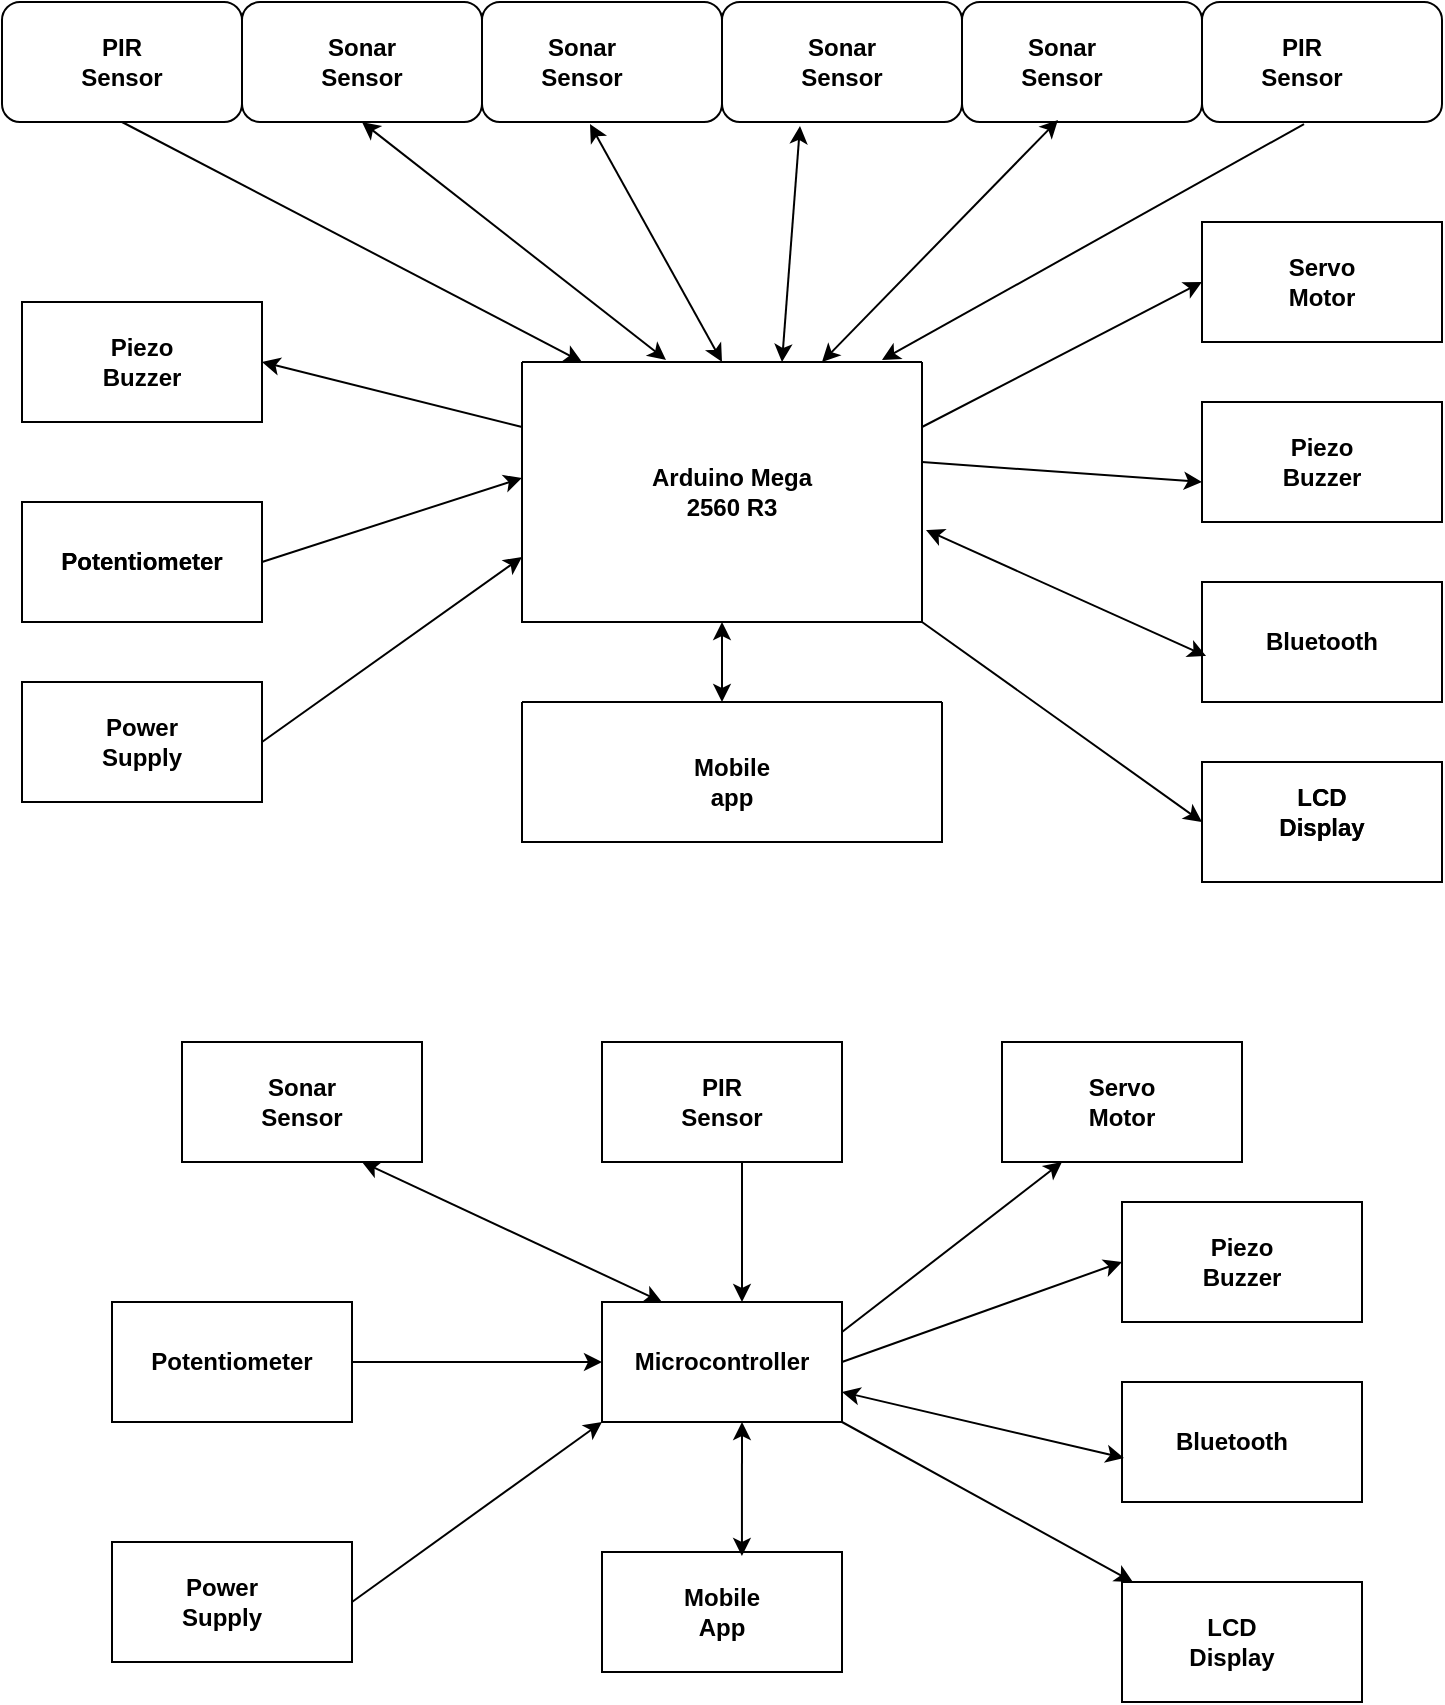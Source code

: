 <mxfile version="20.7.4" type="device"><diagram id="k-EByhBequ7tgFAkjZEL" name="Page-1"><mxGraphModel dx="880" dy="452" grid="0" gridSize="10" guides="1" tooltips="1" connect="1" arrows="1" fold="1" page="1" pageScale="1" pageWidth="850" pageHeight="1100" math="0" shadow="0"><root><mxCell id="0"/><mxCell id="1" parent="0"/><mxCell id="sbV-CykQ0WSTy1MQbW9M-1" value="" style="rounded=1;whiteSpace=wrap;html=1;" parent="1" vertex="1"><mxGeometry x="60" y="180" width="120" height="60" as="geometry"/></mxCell><mxCell id="sbV-CykQ0WSTy1MQbW9M-2" value="" style="rounded=1;whiteSpace=wrap;html=1;" parent="1" vertex="1"><mxGeometry x="180" y="180" width="120" height="60" as="geometry"/></mxCell><mxCell id="sbV-CykQ0WSTy1MQbW9M-3" value="" style="rounded=1;whiteSpace=wrap;html=1;" parent="1" vertex="1"><mxGeometry x="300" y="180" width="120" height="60" as="geometry"/></mxCell><mxCell id="sbV-CykQ0WSTy1MQbW9M-4" value="" style="rounded=1;whiteSpace=wrap;html=1;" parent="1" vertex="1"><mxGeometry x="540" y="180" width="120" height="60" as="geometry"/></mxCell><mxCell id="sbV-CykQ0WSTy1MQbW9M-5" value="" style="rounded=1;whiteSpace=wrap;html=1;" parent="1" vertex="1"><mxGeometry x="660" y="180" width="120" height="60" as="geometry"/></mxCell><mxCell id="sbV-CykQ0WSTy1MQbW9M-6" value="" style="rounded=1;whiteSpace=wrap;html=1;" parent="1" vertex="1"><mxGeometry x="420" y="180" width="120" height="60" as="geometry"/></mxCell><mxCell id="sbV-CykQ0WSTy1MQbW9M-7" value="" style="swimlane;startSize=0;" parent="1" vertex="1"><mxGeometry x="320" y="360" width="200" height="130" as="geometry"/></mxCell><mxCell id="sbV-CykQ0WSTy1MQbW9M-26" value="&lt;b&gt;Arduino Mega 2560 R3&lt;/b&gt;" style="text;html=1;strokeColor=none;fillColor=none;align=center;verticalAlign=middle;whiteSpace=wrap;rounded=0;" parent="sbV-CykQ0WSTy1MQbW9M-7" vertex="1"><mxGeometry x="60" y="40" width="90" height="50" as="geometry"/></mxCell><mxCell id="sbV-CykQ0WSTy1MQbW9M-8" value="" style="rounded=0;whiteSpace=wrap;html=1;" parent="1" vertex="1"><mxGeometry x="70" y="330" width="120" height="60" as="geometry"/></mxCell><mxCell id="sbV-CykQ0WSTy1MQbW9M-9" value="" style="rounded=0;whiteSpace=wrap;html=1;" parent="1" vertex="1"><mxGeometry x="70" y="430" width="120" height="60" as="geometry"/></mxCell><mxCell id="sbV-CykQ0WSTy1MQbW9M-10" value="" style="rounded=0;whiteSpace=wrap;html=1;" parent="1" vertex="1"><mxGeometry x="70" y="520" width="120" height="60" as="geometry"/></mxCell><mxCell id="sbV-CykQ0WSTy1MQbW9M-11" value="" style="swimlane;startSize=0;" parent="1" vertex="1"><mxGeometry x="320" y="530" width="210" height="70" as="geometry"/></mxCell><mxCell id="sbV-CykQ0WSTy1MQbW9M-27" value="&lt;b&gt;Mobile app&lt;/b&gt;" style="text;html=1;strokeColor=none;fillColor=none;align=center;verticalAlign=middle;whiteSpace=wrap;rounded=0;" parent="sbV-CykQ0WSTy1MQbW9M-11" vertex="1"><mxGeometry x="90" y="20" width="30" height="40" as="geometry"/></mxCell><mxCell id="sbV-CykQ0WSTy1MQbW9M-12" value="" style="rounded=0;whiteSpace=wrap;html=1;" parent="1" vertex="1"><mxGeometry x="660" y="380" width="120" height="60" as="geometry"/></mxCell><mxCell id="sbV-CykQ0WSTy1MQbW9M-13" value="" style="rounded=0;whiteSpace=wrap;html=1;" parent="1" vertex="1"><mxGeometry x="660" y="290" width="120" height="60" as="geometry"/></mxCell><mxCell id="sbV-CykQ0WSTy1MQbW9M-14" value="" style="rounded=0;whiteSpace=wrap;html=1;" parent="1" vertex="1"><mxGeometry x="660" y="470" width="120" height="60" as="geometry"/></mxCell><mxCell id="sbV-CykQ0WSTy1MQbW9M-15" value="" style="rounded=0;whiteSpace=wrap;html=1;" parent="1" vertex="1"><mxGeometry x="660" y="560" width="120" height="60" as="geometry"/></mxCell><mxCell id="sbV-CykQ0WSTy1MQbW9M-16" value="&lt;b&gt;Sonar Sensor&lt;/b&gt;" style="text;html=1;strokeColor=none;fillColor=none;align=center;verticalAlign=middle;whiteSpace=wrap;rounded=0;" parent="1" vertex="1"><mxGeometry x="450" y="195" width="60" height="30" as="geometry"/></mxCell><mxCell id="sbV-CykQ0WSTy1MQbW9M-17" value="&lt;b&gt;Sonar Sensor&lt;/b&gt;" style="text;html=1;strokeColor=none;fillColor=none;align=center;verticalAlign=middle;whiteSpace=wrap;rounded=0;" parent="1" vertex="1"><mxGeometry x="320" y="195" width="60" height="30" as="geometry"/></mxCell><mxCell id="sbV-CykQ0WSTy1MQbW9M-18" value="&lt;b&gt;Sonar Sensor&lt;/b&gt;" style="text;html=1;strokeColor=none;fillColor=none;align=center;verticalAlign=middle;whiteSpace=wrap;rounded=0;" parent="1" vertex="1"><mxGeometry x="210" y="195" width="60" height="30" as="geometry"/></mxCell><mxCell id="sbV-CykQ0WSTy1MQbW9M-19" value="&lt;b&gt;PIR Sensor&lt;/b&gt;" style="text;html=1;strokeColor=none;fillColor=none;align=center;verticalAlign=middle;whiteSpace=wrap;rounded=0;" parent="1" vertex="1"><mxGeometry x="105" y="190" width="30" height="40" as="geometry"/></mxCell><mxCell id="sbV-CykQ0WSTy1MQbW9M-20" value="&lt;b&gt;Sonar Sensor&lt;/b&gt;" style="text;html=1;strokeColor=none;fillColor=none;align=center;verticalAlign=middle;whiteSpace=wrap;rounded=0;" parent="1" vertex="1"><mxGeometry x="560" y="195" width="60" height="30" as="geometry"/></mxCell><mxCell id="sbV-CykQ0WSTy1MQbW9M-21" value="&lt;b&gt;PIR Sensor&lt;/b&gt;" style="text;html=1;strokeColor=none;fillColor=none;align=center;verticalAlign=middle;whiteSpace=wrap;rounded=0;" parent="1" vertex="1"><mxGeometry x="680" y="195" width="60" height="30" as="geometry"/></mxCell><mxCell id="sbV-CykQ0WSTy1MQbW9M-23" value="&lt;b&gt;Piezo Buzzer&lt;/b&gt;" style="text;html=1;strokeColor=none;fillColor=none;align=center;verticalAlign=middle;whiteSpace=wrap;rounded=0;" parent="1" vertex="1"><mxGeometry x="115" y="340" width="30" height="40" as="geometry"/></mxCell><mxCell id="sbV-CykQ0WSTy1MQbW9M-24" value="&lt;b&gt;Potentiometer&lt;/b&gt;" style="text;html=1;strokeColor=none;fillColor=none;align=center;verticalAlign=middle;whiteSpace=wrap;rounded=0;" parent="1" vertex="1"><mxGeometry x="115" y="440" width="30" height="40" as="geometry"/></mxCell><mxCell id="sbV-CykQ0WSTy1MQbW9M-25" value="&lt;b&gt;Power Supply&lt;/b&gt;" style="text;html=1;strokeColor=none;fillColor=none;align=center;verticalAlign=middle;whiteSpace=wrap;rounded=0;" parent="1" vertex="1"><mxGeometry x="115" y="530" width="30" height="40" as="geometry"/></mxCell><mxCell id="sbV-CykQ0WSTy1MQbW9M-28" value="&lt;b&gt;Servo Motor&lt;/b&gt;" style="text;html=1;strokeColor=none;fillColor=none;align=center;verticalAlign=middle;whiteSpace=wrap;rounded=0;" parent="1" vertex="1"><mxGeometry x="705" y="300" width="30" height="40" as="geometry"/></mxCell><mxCell id="sbV-CykQ0WSTy1MQbW9M-29" value="&lt;b&gt;Piezo Buzzer&lt;/b&gt;" style="text;html=1;strokeColor=none;fillColor=none;align=center;verticalAlign=middle;whiteSpace=wrap;rounded=0;" parent="1" vertex="1"><mxGeometry x="705" y="390" width="30" height="40" as="geometry"/></mxCell><mxCell id="sbV-CykQ0WSTy1MQbW9M-30" value="&lt;b&gt;Bluetooth&lt;/b&gt;" style="text;html=1;strokeColor=none;fillColor=none;align=center;verticalAlign=middle;whiteSpace=wrap;rounded=0;" parent="1" vertex="1"><mxGeometry x="705" y="480" width="30" height="40" as="geometry"/></mxCell><mxCell id="sbV-CykQ0WSTy1MQbW9M-31" value="&lt;b&gt;LCD Display&lt;/b&gt;" style="text;html=1;strokeColor=none;fillColor=none;align=center;verticalAlign=middle;whiteSpace=wrap;rounded=0;" parent="1" vertex="1"><mxGeometry x="705" y="565" width="30" height="40" as="geometry"/></mxCell><mxCell id="sbV-CykQ0WSTy1MQbW9M-32" value="" style="endArrow=classic;html=1;rounded=0;exitX=0.5;exitY=1;exitDx=0;exitDy=0;exitPerimeter=0;" parent="1" source="sbV-CykQ0WSTy1MQbW9M-1" edge="1"><mxGeometry width="50" height="50" relative="1" as="geometry"><mxPoint x="400" y="420" as="sourcePoint"/><mxPoint x="350" y="360" as="targetPoint"/></mxGeometry></mxCell><mxCell id="sbV-CykQ0WSTy1MQbW9M-33" value="" style="endArrow=classic;html=1;rounded=0;exitX=0.425;exitY=1.017;exitDx=0;exitDy=0;exitPerimeter=0;entryX=0.9;entryY=-0.008;entryDx=0;entryDy=0;entryPerimeter=0;" parent="1" source="sbV-CykQ0WSTy1MQbW9M-5" target="sbV-CykQ0WSTy1MQbW9M-7" edge="1"><mxGeometry width="50" height="50" relative="1" as="geometry"><mxPoint x="130" y="250" as="sourcePoint"/><mxPoint x="360" y="370" as="targetPoint"/></mxGeometry></mxCell><mxCell id="sbV-CykQ0WSTy1MQbW9M-34" value="" style="endArrow=classic;startArrow=classic;html=1;rounded=0;exitX=0.5;exitY=1;exitDx=0;exitDy=0;entryX=0.36;entryY=-0.008;entryDx=0;entryDy=0;entryPerimeter=0;" parent="1" source="sbV-CykQ0WSTy1MQbW9M-2" target="sbV-CykQ0WSTy1MQbW9M-7" edge="1"><mxGeometry width="50" height="50" relative="1" as="geometry"><mxPoint x="240" y="250" as="sourcePoint"/><mxPoint x="450" y="370" as="targetPoint"/></mxGeometry></mxCell><mxCell id="sbV-CykQ0WSTy1MQbW9M-35" value="" style="endArrow=classic;startArrow=classic;html=1;rounded=0;entryX=0.45;entryY=1.017;entryDx=0;entryDy=0;entryPerimeter=0;exitX=0.5;exitY=0;exitDx=0;exitDy=0;" parent="1" source="sbV-CykQ0WSTy1MQbW9M-7" target="sbV-CykQ0WSTy1MQbW9M-3" edge="1"><mxGeometry width="50" height="50" relative="1" as="geometry"><mxPoint x="400" y="420" as="sourcePoint"/><mxPoint x="450" y="370" as="targetPoint"/></mxGeometry></mxCell><mxCell id="sbV-CykQ0WSTy1MQbW9M-36" value="" style="endArrow=classic;startArrow=classic;html=1;rounded=0;entryX=0.325;entryY=1.033;entryDx=0;entryDy=0;entryPerimeter=0;exitX=0.65;exitY=0;exitDx=0;exitDy=0;exitPerimeter=0;" parent="1" source="sbV-CykQ0WSTy1MQbW9M-7" target="sbV-CykQ0WSTy1MQbW9M-6" edge="1"><mxGeometry width="50" height="50" relative="1" as="geometry"><mxPoint x="416" y="371.95" as="sourcePoint"/><mxPoint x="364" y="251.02" as="targetPoint"/></mxGeometry></mxCell><mxCell id="sbV-CykQ0WSTy1MQbW9M-37" value="" style="endArrow=classic;startArrow=classic;html=1;rounded=0;entryX=0.4;entryY=0.983;entryDx=0;entryDy=0;entryPerimeter=0;exitX=0.75;exitY=0;exitDx=0;exitDy=0;" parent="1" source="sbV-CykQ0WSTy1MQbW9M-7" target="sbV-CykQ0WSTy1MQbW9M-4" edge="1"><mxGeometry width="50" height="50" relative="1" as="geometry"><mxPoint x="430" y="370" as="sourcePoint"/><mxPoint x="469" y="251.98" as="targetPoint"/></mxGeometry></mxCell><mxCell id="sbV-CykQ0WSTy1MQbW9M-38" value="" style="endArrow=classic;html=1;rounded=0;exitX=1;exitY=0.5;exitDx=0;exitDy=0;entryX=0;entryY=0.446;entryDx=0;entryDy=0;entryPerimeter=0;" parent="1" source="sbV-CykQ0WSTy1MQbW9M-9" target="sbV-CykQ0WSTy1MQbW9M-7" edge="1"><mxGeometry width="50" height="50" relative="1" as="geometry"><mxPoint x="400" y="420" as="sourcePoint"/><mxPoint x="450" y="370" as="targetPoint"/></mxGeometry></mxCell><mxCell id="sbV-CykQ0WSTy1MQbW9M-39" value="" style="endArrow=classic;html=1;rounded=0;exitX=1;exitY=0.5;exitDx=0;exitDy=0;entryX=0;entryY=0.75;entryDx=0;entryDy=0;" parent="1" source="sbV-CykQ0WSTy1MQbW9M-10" target="sbV-CykQ0WSTy1MQbW9M-7" edge="1"><mxGeometry width="50" height="50" relative="1" as="geometry"><mxPoint x="200" y="470" as="sourcePoint"/><mxPoint x="330" y="427.98" as="targetPoint"/></mxGeometry></mxCell><mxCell id="sbV-CykQ0WSTy1MQbW9M-40" value="" style="endArrow=classic;html=1;rounded=0;entryX=1;entryY=0.5;entryDx=0;entryDy=0;exitX=0;exitY=0.25;exitDx=0;exitDy=0;" parent="1" source="sbV-CykQ0WSTy1MQbW9M-7" target="sbV-CykQ0WSTy1MQbW9M-8" edge="1"><mxGeometry width="50" height="50" relative="1" as="geometry"><mxPoint x="400" y="420" as="sourcePoint"/><mxPoint x="450" y="370" as="targetPoint"/></mxGeometry></mxCell><mxCell id="sbV-CykQ0WSTy1MQbW9M-41" value="" style="endArrow=classic;startArrow=classic;html=1;rounded=0;entryX=0.5;entryY=1;entryDx=0;entryDy=0;" parent="1" target="sbV-CykQ0WSTy1MQbW9M-7" edge="1"><mxGeometry width="50" height="50" relative="1" as="geometry"><mxPoint x="420" y="530" as="sourcePoint"/><mxPoint x="450" y="370" as="targetPoint"/></mxGeometry></mxCell><mxCell id="sbV-CykQ0WSTy1MQbW9M-42" value="" style="endArrow=classic;html=1;rounded=0;exitX=1;exitY=1;exitDx=0;exitDy=0;entryX=0;entryY=0.5;entryDx=0;entryDy=0;" parent="1" source="sbV-CykQ0WSTy1MQbW9M-7" target="sbV-CykQ0WSTy1MQbW9M-15" edge="1"><mxGeometry width="50" height="50" relative="1" as="geometry"><mxPoint x="400" y="420" as="sourcePoint"/><mxPoint x="450" y="370" as="targetPoint"/></mxGeometry></mxCell><mxCell id="sbV-CykQ0WSTy1MQbW9M-43" value="" style="endArrow=classic;startArrow=classic;html=1;rounded=0;entryX=0.017;entryY=0.617;entryDx=0;entryDy=0;entryPerimeter=0;exitX=1.01;exitY=0.646;exitDx=0;exitDy=0;exitPerimeter=0;" parent="1" source="sbV-CykQ0WSTy1MQbW9M-7" target="sbV-CykQ0WSTy1MQbW9M-14" edge="1"><mxGeometry width="50" height="50" relative="1" as="geometry"><mxPoint x="400" y="420" as="sourcePoint"/><mxPoint x="450" y="370" as="targetPoint"/></mxGeometry></mxCell><mxCell id="sbV-CykQ0WSTy1MQbW9M-44" value="" style="endArrow=classic;html=1;rounded=0;exitX=1;exitY=0.385;exitDx=0;exitDy=0;exitPerimeter=0;" parent="1" source="sbV-CykQ0WSTy1MQbW9M-7" edge="1"><mxGeometry width="50" height="50" relative="1" as="geometry"><mxPoint x="620" y="470" as="sourcePoint"/><mxPoint x="660" y="420" as="targetPoint"/></mxGeometry></mxCell><mxCell id="sbV-CykQ0WSTy1MQbW9M-45" value="" style="endArrow=classic;html=1;rounded=0;entryX=0;entryY=0.5;entryDx=0;entryDy=0;exitX=1;exitY=0.25;exitDx=0;exitDy=0;" parent="1" source="sbV-CykQ0WSTy1MQbW9M-7" target="sbV-CykQ0WSTy1MQbW9M-13" edge="1"><mxGeometry width="50" height="50" relative="1" as="geometry"><mxPoint x="400" y="420" as="sourcePoint"/><mxPoint x="450" y="370" as="targetPoint"/></mxGeometry></mxCell><mxCell id="oM9kLfqRlXLamAXmlR53-7" value="" style="rounded=0;whiteSpace=wrap;html=1;" parent="1" vertex="1"><mxGeometry x="150" y="700" width="120" height="60" as="geometry"/></mxCell><mxCell id="oM9kLfqRlXLamAXmlR53-8" value="" style="rounded=0;whiteSpace=wrap;html=1;" parent="1" vertex="1"><mxGeometry x="115" y="830" width="120" height="60" as="geometry"/></mxCell><mxCell id="oM9kLfqRlXLamAXmlR53-9" value="" style="rounded=0;whiteSpace=wrap;html=1;" parent="1" vertex="1"><mxGeometry x="360" y="830" width="120" height="60" as="geometry"/></mxCell><mxCell id="oM9kLfqRlXLamAXmlR53-10" value="" style="rounded=0;whiteSpace=wrap;html=1;" parent="1" vertex="1"><mxGeometry x="620" y="780" width="120" height="60" as="geometry"/></mxCell><mxCell id="oM9kLfqRlXLamAXmlR53-11" value="" style="rounded=0;whiteSpace=wrap;html=1;" parent="1" vertex="1"><mxGeometry x="360" y="955" width="120" height="60" as="geometry"/></mxCell><mxCell id="oM9kLfqRlXLamAXmlR53-12" value="&lt;b&gt;Microcontroller&lt;/b&gt;" style="text;html=1;strokeColor=none;fillColor=none;align=center;verticalAlign=middle;whiteSpace=wrap;rounded=0;" parent="1" vertex="1"><mxGeometry x="390" y="845" width="60" height="30" as="geometry"/></mxCell><mxCell id="oM9kLfqRlXLamAXmlR53-13" value="&lt;b&gt;Sonar Sensor&lt;/b&gt;" style="text;html=1;strokeColor=none;fillColor=none;align=center;verticalAlign=middle;whiteSpace=wrap;rounded=0;" parent="1" vertex="1"><mxGeometry x="180" y="715" width="60" height="30" as="geometry"/></mxCell><mxCell id="oM9kLfqRlXLamAXmlR53-14" value="" style="rounded=0;whiteSpace=wrap;html=1;" parent="1" vertex="1"><mxGeometry x="360" y="700" width="120" height="60" as="geometry"/></mxCell><mxCell id="oM9kLfqRlXLamAXmlR53-15" value="&lt;b&gt;PIR Sensor&lt;/b&gt;" style="text;html=1;strokeColor=none;fillColor=none;align=center;verticalAlign=middle;whiteSpace=wrap;rounded=0;" parent="1" vertex="1"><mxGeometry x="390" y="715" width="60" height="30" as="geometry"/></mxCell><mxCell id="oM9kLfqRlXLamAXmlR53-16" value="&lt;b&gt;Mobile App&lt;/b&gt;" style="text;html=1;strokeColor=none;fillColor=none;align=center;verticalAlign=middle;whiteSpace=wrap;rounded=0;" parent="1" vertex="1"><mxGeometry x="390" y="970" width="60" height="30" as="geometry"/></mxCell><mxCell id="oM9kLfqRlXLamAXmlR53-17" value="&lt;b&gt;Piezo Buzzer&lt;/b&gt;" style="text;html=1;strokeColor=none;fillColor=none;align=center;verticalAlign=middle;whiteSpace=wrap;rounded=0;" parent="1" vertex="1"><mxGeometry x="650" y="795" width="60" height="30" as="geometry"/></mxCell><mxCell id="oM9kLfqRlXLamAXmlR53-18" value="" style="rounded=0;whiteSpace=wrap;html=1;" parent="1" vertex="1"><mxGeometry x="620" y="870" width="120" height="60" as="geometry"/></mxCell><mxCell id="oM9kLfqRlXLamAXmlR53-19" value="&lt;b&gt;Bluetooth&lt;/b&gt;" style="text;html=1;strokeColor=none;fillColor=none;align=center;verticalAlign=middle;whiteSpace=wrap;rounded=0;" parent="1" vertex="1"><mxGeometry x="645" y="885" width="60" height="30" as="geometry"/></mxCell><mxCell id="oM9kLfqRlXLamAXmlR53-20" value="" style="rounded=0;whiteSpace=wrap;html=1;" parent="1" vertex="1"><mxGeometry x="115" y="950" width="120" height="60" as="geometry"/></mxCell><mxCell id="oM9kLfqRlXLamAXmlR53-22" value="&lt;b&gt;Power Supply&lt;/b&gt;" style="text;html=1;strokeColor=none;fillColor=none;align=center;verticalAlign=middle;whiteSpace=wrap;rounded=0;" parent="1" vertex="1"><mxGeometry x="140" y="965" width="60" height="30" as="geometry"/></mxCell><mxCell id="oM9kLfqRlXLamAXmlR53-23" value="" style="rounded=0;whiteSpace=wrap;html=1;" parent="1" vertex="1"><mxGeometry x="620" y="970" width="120" height="60" as="geometry"/></mxCell><mxCell id="oM9kLfqRlXLamAXmlR53-26" value="" style="rounded=0;whiteSpace=wrap;html=1;" parent="1" vertex="1"><mxGeometry x="560" y="700" width="120" height="60" as="geometry"/></mxCell><mxCell id="oM9kLfqRlXLamAXmlR53-27" value="&lt;b&gt;Servo Motor&lt;/b&gt;" style="text;html=1;strokeColor=none;fillColor=none;align=center;verticalAlign=middle;whiteSpace=wrap;rounded=0;" parent="1" vertex="1"><mxGeometry x="590" y="715" width="60" height="30" as="geometry"/></mxCell><mxCell id="oM9kLfqRlXLamAXmlR53-28" value="" style="endArrow=classic;startArrow=classic;html=1;rounded=0;entryX=0.5;entryY=1;entryDx=0;entryDy=0;exitX=0.583;exitY=0.033;exitDx=0;exitDy=0;exitPerimeter=0;" parent="1" source="oM9kLfqRlXLamAXmlR53-11" edge="1"><mxGeometry width="50" height="50" relative="1" as="geometry"><mxPoint x="430" y="950" as="sourcePoint"/><mxPoint x="430" y="890" as="targetPoint"/></mxGeometry></mxCell><mxCell id="oM9kLfqRlXLamAXmlR53-29" value="" style="endArrow=classic;startArrow=classic;html=1;rounded=0;exitX=0.75;exitY=1;exitDx=0;exitDy=0;entryX=0.25;entryY=0;entryDx=0;entryDy=0;" parent="1" source="oM9kLfqRlXLamAXmlR53-7" target="oM9kLfqRlXLamAXmlR53-9" edge="1"><mxGeometry width="50" height="50" relative="1" as="geometry"><mxPoint x="400" y="880" as="sourcePoint"/><mxPoint x="450" y="830" as="targetPoint"/></mxGeometry></mxCell><mxCell id="oM9kLfqRlXLamAXmlR53-30" value="" style="endArrow=classic;html=1;rounded=0;" parent="1" edge="1"><mxGeometry width="50" height="50" relative="1" as="geometry"><mxPoint x="430" y="760" as="sourcePoint"/><mxPoint x="430" y="830" as="targetPoint"/></mxGeometry></mxCell><mxCell id="oM9kLfqRlXLamAXmlR53-31" value="" style="endArrow=classic;html=1;rounded=0;entryX=0.25;entryY=1;entryDx=0;entryDy=0;exitX=1;exitY=0.25;exitDx=0;exitDy=0;" parent="1" source="oM9kLfqRlXLamAXmlR53-9" target="oM9kLfqRlXLamAXmlR53-26" edge="1"><mxGeometry width="50" height="50" relative="1" as="geometry"><mxPoint x="400" y="880" as="sourcePoint"/><mxPoint x="450" y="830" as="targetPoint"/></mxGeometry></mxCell><mxCell id="oM9kLfqRlXLamAXmlR53-32" value="" style="endArrow=classic;html=1;rounded=0;entryX=0;entryY=0.5;entryDx=0;entryDy=0;exitX=1;exitY=0.5;exitDx=0;exitDy=0;exitPerimeter=0;" parent="1" source="oM9kLfqRlXLamAXmlR53-9" target="oM9kLfqRlXLamAXmlR53-10" edge="1"><mxGeometry width="50" height="50" relative="1" as="geometry"><mxPoint x="400" y="880" as="sourcePoint"/><mxPoint x="450" y="830" as="targetPoint"/></mxGeometry></mxCell><mxCell id="oM9kLfqRlXLamAXmlR53-33" value="" style="endArrow=classic;startArrow=classic;html=1;rounded=0;entryX=0.008;entryY=0.633;entryDx=0;entryDy=0;entryPerimeter=0;exitX=1;exitY=0.75;exitDx=0;exitDy=0;" parent="1" source="oM9kLfqRlXLamAXmlR53-9" target="oM9kLfqRlXLamAXmlR53-18" edge="1"><mxGeometry width="50" height="50" relative="1" as="geometry"><mxPoint x="400" y="880" as="sourcePoint"/><mxPoint x="450" y="830" as="targetPoint"/></mxGeometry></mxCell><mxCell id="oM9kLfqRlXLamAXmlR53-34" value="" style="endArrow=classic;html=1;rounded=0;exitX=1;exitY=1;exitDx=0;exitDy=0;" parent="1" source="oM9kLfqRlXLamAXmlR53-9" target="oM9kLfqRlXLamAXmlR53-23" edge="1"><mxGeometry width="50" height="50" relative="1" as="geometry"><mxPoint x="400" y="980" as="sourcePoint"/><mxPoint x="450" y="930" as="targetPoint"/></mxGeometry></mxCell><mxCell id="oM9kLfqRlXLamAXmlR53-35" value="" style="endArrow=classic;html=1;rounded=0;exitX=1;exitY=0.5;exitDx=0;exitDy=0;entryX=0;entryY=0.5;entryDx=0;entryDy=0;" parent="1" source="oM9kLfqRlXLamAXmlR53-8" target="oM9kLfqRlXLamAXmlR53-9" edge="1"><mxGeometry width="50" height="50" relative="1" as="geometry"><mxPoint x="400" y="880" as="sourcePoint"/><mxPoint x="450" y="830" as="targetPoint"/></mxGeometry></mxCell><mxCell id="oM9kLfqRlXLamAXmlR53-36" value="" style="endArrow=classic;html=1;rounded=0;exitX=1;exitY=0.5;exitDx=0;exitDy=0;" parent="1" source="oM9kLfqRlXLamAXmlR53-20" edge="1"><mxGeometry width="50" height="50" relative="1" as="geometry"><mxPoint x="400" y="880" as="sourcePoint"/><mxPoint x="360" y="890" as="targetPoint"/></mxGeometry></mxCell><mxCell id="2Bh6jDNEUYGWfLg3spYd-1" value="&lt;b&gt;Potentiometer&lt;/b&gt;" style="text;html=1;strokeColor=none;fillColor=none;align=center;verticalAlign=middle;whiteSpace=wrap;rounded=0;" vertex="1" parent="1"><mxGeometry x="115" y="440" width="30" height="40" as="geometry"/></mxCell><mxCell id="2Bh6jDNEUYGWfLg3spYd-2" value="&lt;b&gt;Potentiometer&lt;/b&gt;" style="text;html=1;strokeColor=none;fillColor=none;align=center;verticalAlign=middle;whiteSpace=wrap;rounded=0;" vertex="1" parent="1"><mxGeometry x="160" y="840" width="30" height="40" as="geometry"/></mxCell><mxCell id="2Bh6jDNEUYGWfLg3spYd-3" value="&lt;b&gt;LCD Display&lt;/b&gt;" style="text;html=1;strokeColor=none;fillColor=none;align=center;verticalAlign=middle;whiteSpace=wrap;rounded=0;" vertex="1" parent="1"><mxGeometry x="705" y="565" width="30" height="40" as="geometry"/></mxCell><mxCell id="2Bh6jDNEUYGWfLg3spYd-4" value="&lt;b&gt;LCD Display&lt;/b&gt;" style="text;html=1;strokeColor=none;fillColor=none;align=center;verticalAlign=middle;whiteSpace=wrap;rounded=0;" vertex="1" parent="1"><mxGeometry x="660" y="980" width="30" height="40" as="geometry"/></mxCell></root></mxGraphModel></diagram></mxfile>